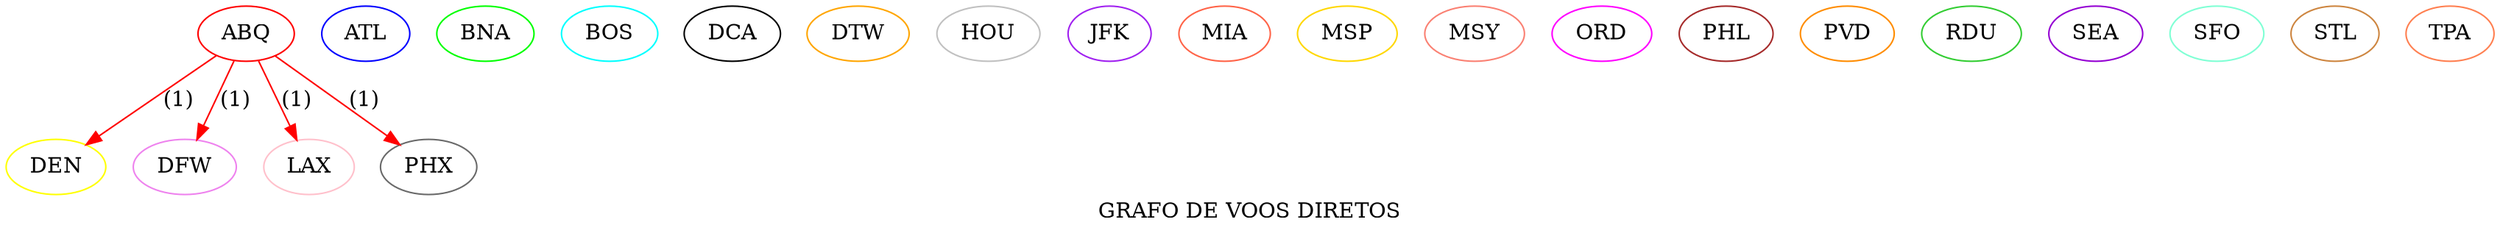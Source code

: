 digraph Voos
{
	label = "GRAFO DE VOOS DIRETOS";
	ABQ[color=red];
	ATL[color=blue];
	BNA[color=green];
	BOS[color=cyan];
	DCA[color=black];
	DEN[color=yellow];
	DFW[color=violet];
	DTW[color=orange];
	HOU[color=gray];
	JFK[color=purple];
	LAX[color=pink];
	MIA[color=tomato];
	MSP[color=gold];
	MSY[color=salmon];
	ORD[color=magenta];
	PHL[color=brown];
	PHX[color=dimgray];
	PVD[color=darkorange];
	RDU[color=limegreen];
	SEA[color=darkviolet];
	SFO[color=Aquamarine];
	STL[color=peru];
	TPA[color=coral];
	ABQ -> DEN[label = "(1)"][color=red];
	ABQ -> DFW[label = "(1)"][color=red];
	ABQ -> LAX[label = "(1)"][color=red];
	ABQ -> PHX[label = "(1)"][color=red];
}